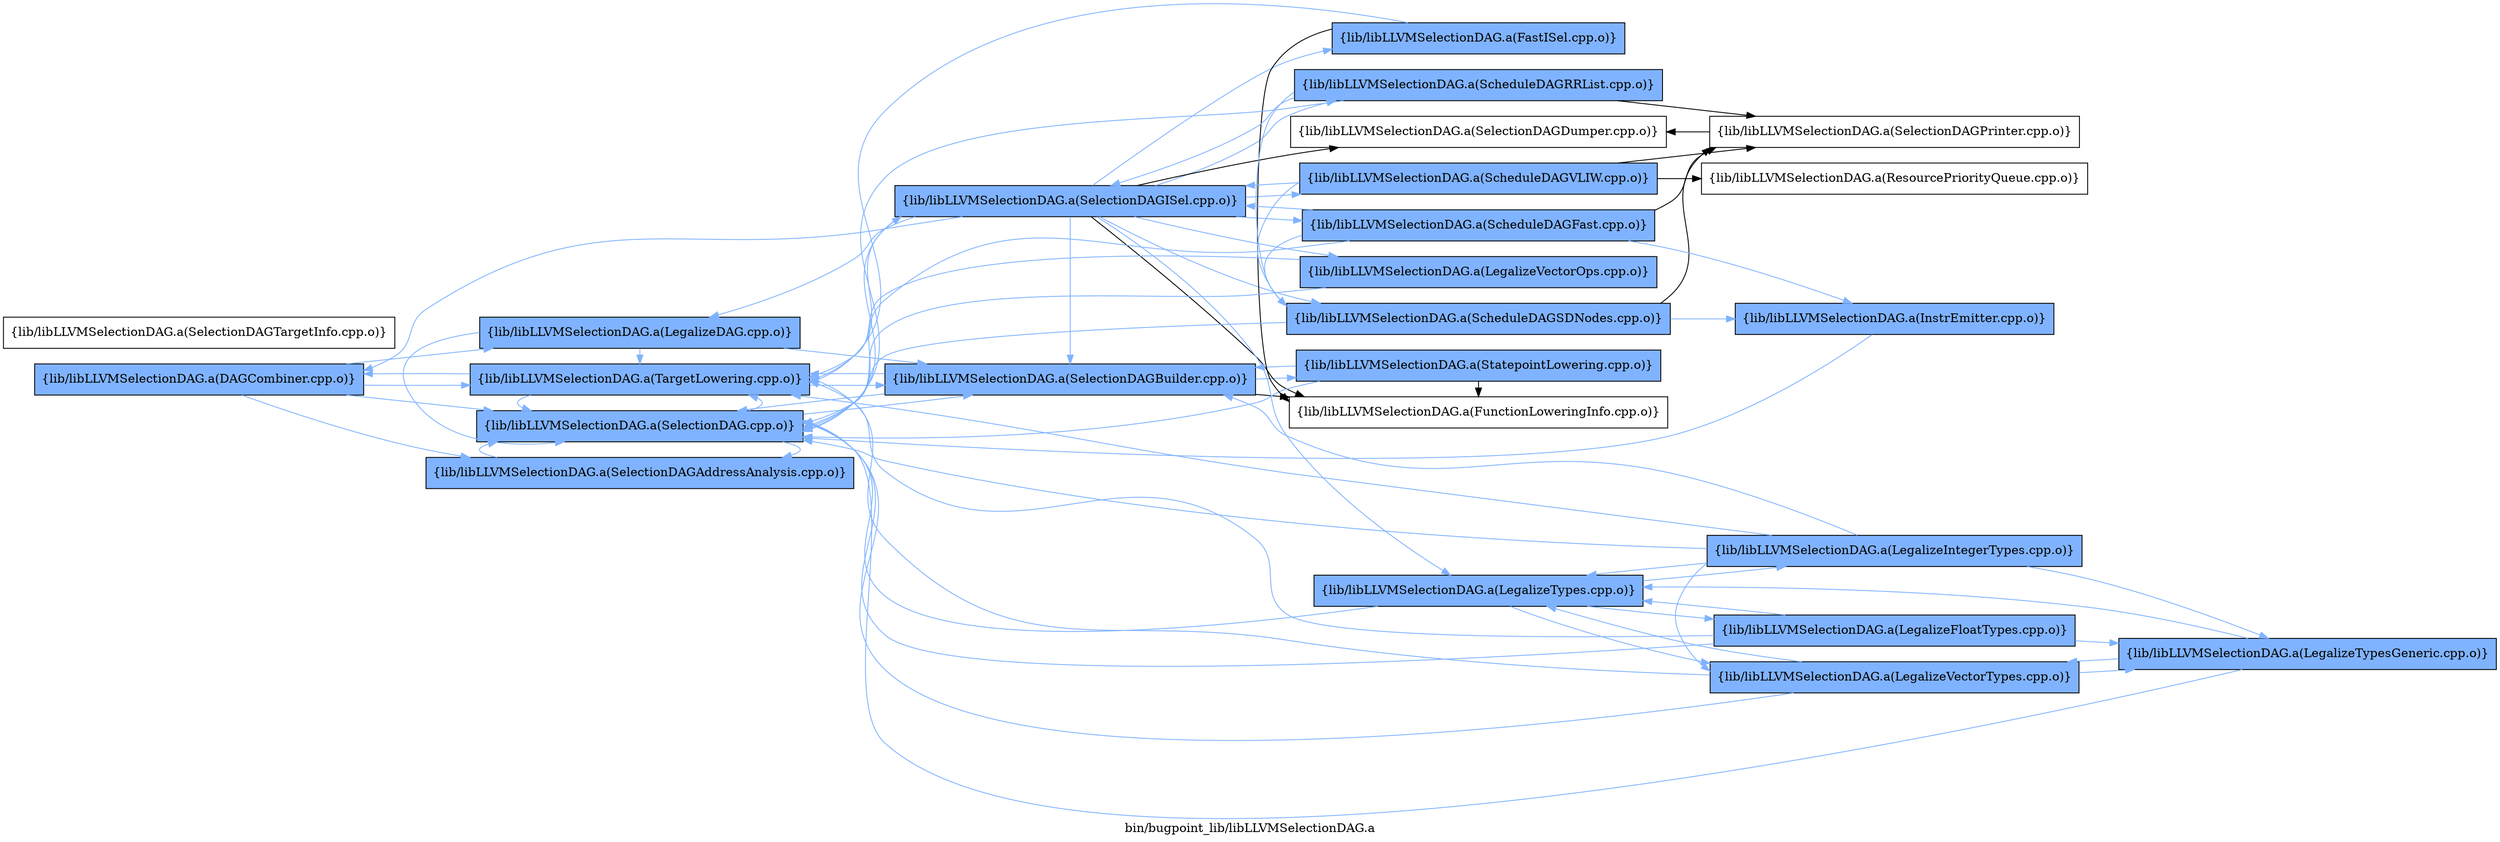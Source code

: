 digraph "bin/bugpoint_lib/libLLVMSelectionDAG.a" {
	label="bin/bugpoint_lib/libLLVMSelectionDAG.a";
	rankdir=LR;
	{ rank=same; Node0x560f26cf9288;  }
	{ rank=same; Node0x560f26cfa9a8; Node0x560f26cf6858; Node0x560f26cf6a38; Node0x560f26ce70d8;  }
	{ rank=same; Node0x560f26cf5bd8; Node0x560f26cf7758;  }
	{ rank=same; Node0x560f26cfa188; Node0x560f26ce69a8; Node0x560f26cf9968; Node0x560f26cf77a8; Node0x560f26cf3608; Node0x560f26d01b18; Node0x560f26cff9f8; Node0x560f26d00998; Node0x560f26d03698; Node0x560f26d03288;  }
	{ rank=same; Node0x560f26ce5968; Node0x560f26d01668; Node0x560f26d00268; Node0x560f26d04318; Node0x560f26d02a18; Node0x560f26d03418;  }

	Node0x560f26cf9288 [shape=record,shape=box,group=1,style=filled,fillcolor="0.600000 0.5 1",label="{lib/libLLVMSelectionDAG.a(DAGCombiner.cpp.o)}"];
	Node0x560f26cf9288 -> Node0x560f26cfa9a8[color="0.600000 0.5 1"];
	Node0x560f26cf9288 -> Node0x560f26cf6858[color="0.600000 0.5 1"];
	Node0x560f26cf9288 -> Node0x560f26cf6a38[color="0.600000 0.5 1"];
	Node0x560f26cf9288 -> Node0x560f26ce70d8[color="0.600000 0.5 1"];
	Node0x560f26cf5bd8 [shape=record,shape=box,group=1,style=filled,fillcolor="0.600000 0.5 1",label="{lib/libLLVMSelectionDAG.a(SelectionDAGBuilder.cpp.o)}"];
	Node0x560f26cf5bd8 -> Node0x560f26cfa188;
	Node0x560f26cf5bd8 -> Node0x560f26cf6858[color="0.600000 0.5 1"];
	Node0x560f26cf5bd8 -> Node0x560f26ce69a8[color="0.600000 0.5 1"];
	Node0x560f26cf5bd8 -> Node0x560f26ce70d8[color="0.600000 0.5 1"];
	Node0x560f26cf6858 [shape=record,shape=box,group=1,style=filled,fillcolor="0.600000 0.5 1",label="{lib/libLLVMSelectionDAG.a(SelectionDAG.cpp.o)}"];
	Node0x560f26cf6858 -> Node0x560f26cf5bd8[color="0.600000 0.5 1"];
	Node0x560f26cf6858 -> Node0x560f26cf6a38[color="0.600000 0.5 1"];
	Node0x560f26cf6858 -> Node0x560f26ce70d8[color="0.600000 0.5 1"];
	Node0x560f26cf7758 [shape=record,shape=box,group=1,style=filled,fillcolor="0.600000 0.5 1",label="{lib/libLLVMSelectionDAG.a(SelectionDAGISel.cpp.o)}"];
	Node0x560f26cf7758 -> Node0x560f26cf9288[color="0.600000 0.5 1"];
	Node0x560f26cf7758 -> Node0x560f26cf9968[color="0.600000 0.5 1"];
	Node0x560f26cf7758 -> Node0x560f26cfa188;
	Node0x560f26cf7758 -> Node0x560f26cfa9a8[color="0.600000 0.5 1"];
	Node0x560f26cf7758 -> Node0x560f26cf5bd8[color="0.600000 0.5 1"];
	Node0x560f26cf7758 -> Node0x560f26cf6858[color="0.600000 0.5 1"];
	Node0x560f26cf7758 -> Node0x560f26cf77a8[color="0.600000 0.5 1"];
	Node0x560f26cf7758 -> Node0x560f26cf3608[color="0.600000 0.5 1"];
	Node0x560f26cf7758 -> Node0x560f26d01b18[color="0.600000 0.5 1"];
	Node0x560f26cf7758 -> Node0x560f26cff9f8[color="0.600000 0.5 1"];
	Node0x560f26cf7758 -> Node0x560f26d00998;
	Node0x560f26cf7758 -> Node0x560f26d03698[color="0.600000 0.5 1"];
	Node0x560f26cf7758 -> Node0x560f26d03288[color="0.600000 0.5 1"];
	Node0x560f26ce70d8 [shape=record,shape=box,group=1,style=filled,fillcolor="0.600000 0.5 1",label="{lib/libLLVMSelectionDAG.a(TargetLowering.cpp.o)}"];
	Node0x560f26ce70d8 -> Node0x560f26cf9288[color="0.600000 0.5 1"];
	Node0x560f26ce70d8 -> Node0x560f26cf5bd8[color="0.600000 0.5 1"];
	Node0x560f26ce70d8 -> Node0x560f26cf6858[color="0.600000 0.5 1"];
	Node0x560f26ce70d8 -> Node0x560f26cf7758[color="0.600000 0.5 1"];
	Node0x560f26cf9968 [shape=record,shape=box,group=1,style=filled,fillcolor="0.600000 0.5 1",label="{lib/libLLVMSelectionDAG.a(FastISel.cpp.o)}"];
	Node0x560f26cf9968 -> Node0x560f26cfa188;
	Node0x560f26cf9968 -> Node0x560f26ce70d8[color="0.600000 0.5 1"];
	Node0x560f26cfa188 [shape=record,shape=box,group=0,label="{lib/libLLVMSelectionDAG.a(FunctionLoweringInfo.cpp.o)}"];
	Node0x560f26ce6188 [shape=record,shape=box,group=0,label="{lib/libLLVMSelectionDAG.a(SelectionDAGTargetInfo.cpp.o)}"];
	Node0x560f26cfa9a8 [shape=record,shape=box,group=1,style=filled,fillcolor="0.600000 0.5 1",label="{lib/libLLVMSelectionDAG.a(LegalizeDAG.cpp.o)}"];
	Node0x560f26cfa9a8 -> Node0x560f26cf5bd8[color="0.600000 0.5 1"];
	Node0x560f26cfa9a8 -> Node0x560f26cf6858[color="0.600000 0.5 1"];
	Node0x560f26cfa9a8 -> Node0x560f26ce70d8[color="0.600000 0.5 1"];
	Node0x560f26cf6a38 [shape=record,shape=box,group=1,style=filled,fillcolor="0.600000 0.5 1",label="{lib/libLLVMSelectionDAG.a(SelectionDAGAddressAnalysis.cpp.o)}"];
	Node0x560f26cf6a38 -> Node0x560f26cf6858[color="0.600000 0.5 1"];
	Node0x560f26ce69a8 [shape=record,shape=box,group=1,style=filled,fillcolor="0.600000 0.5 1",label="{lib/libLLVMSelectionDAG.a(StatepointLowering.cpp.o)}"];
	Node0x560f26ce69a8 -> Node0x560f26cfa188;
	Node0x560f26ce69a8 -> Node0x560f26cf5bd8[color="0.600000 0.5 1"];
	Node0x560f26ce69a8 -> Node0x560f26cf6858[color="0.600000 0.5 1"];
	Node0x560f26cf77a8 [shape=record,shape=box,group=1,style=filled,fillcolor="0.600000 0.5 1",label="{lib/libLLVMSelectionDAG.a(ScheduleDAGRRList.cpp.o)}"];
	Node0x560f26cf77a8 -> Node0x560f26cf6858[color="0.600000 0.5 1"];
	Node0x560f26cf77a8 -> Node0x560f26cf7758[color="0.600000 0.5 1"];
	Node0x560f26cf77a8 -> Node0x560f26cf3608[color="0.600000 0.5 1"];
	Node0x560f26cf77a8 -> Node0x560f26ce5968;
	Node0x560f26cf3608 [shape=record,shape=box,group=1,style=filled,fillcolor="0.600000 0.5 1",label="{lib/libLLVMSelectionDAG.a(ScheduleDAGSDNodes.cpp.o)}"];
	Node0x560f26cf3608 -> Node0x560f26cf6858[color="0.600000 0.5 1"];
	Node0x560f26cf3608 -> Node0x560f26d01668[color="0.600000 0.5 1"];
	Node0x560f26cf3608 -> Node0x560f26ce5968;
	Node0x560f26d01b18 [shape=record,shape=box,group=1,style=filled,fillcolor="0.600000 0.5 1",label="{lib/libLLVMSelectionDAG.a(ScheduleDAGFast.cpp.o)}"];
	Node0x560f26d01b18 -> Node0x560f26cf6858[color="0.600000 0.5 1"];
	Node0x560f26d01b18 -> Node0x560f26cf7758[color="0.600000 0.5 1"];
	Node0x560f26d01b18 -> Node0x560f26cf3608[color="0.600000 0.5 1"];
	Node0x560f26d01b18 -> Node0x560f26d01668[color="0.600000 0.5 1"];
	Node0x560f26d01b18 -> Node0x560f26ce5968;
	Node0x560f26cff9f8 [shape=record,shape=box,group=1,style=filled,fillcolor="0.600000 0.5 1",label="{lib/libLLVMSelectionDAG.a(ScheduleDAGVLIW.cpp.o)}"];
	Node0x560f26cff9f8 -> Node0x560f26cf7758[color="0.600000 0.5 1"];
	Node0x560f26cff9f8 -> Node0x560f26cf3608[color="0.600000 0.5 1"];
	Node0x560f26cff9f8 -> Node0x560f26d00268;
	Node0x560f26cff9f8 -> Node0x560f26ce5968;
	Node0x560f26d00998 [shape=record,shape=box,group=0,label="{lib/libLLVMSelectionDAG.a(SelectionDAGDumper.cpp.o)}"];
	Node0x560f26d03698 [shape=record,shape=box,group=1,style=filled,fillcolor="0.600000 0.5 1",label="{lib/libLLVMSelectionDAG.a(LegalizeTypes.cpp.o)}"];
	Node0x560f26d03698 -> Node0x560f26cf6858[color="0.600000 0.5 1"];
	Node0x560f26d03698 -> Node0x560f26d04318[color="0.600000 0.5 1"];
	Node0x560f26d03698 -> Node0x560f26d02a18[color="0.600000 0.5 1"];
	Node0x560f26d03698 -> Node0x560f26d03418[color="0.600000 0.5 1"];
	Node0x560f26d03288 [shape=record,shape=box,group=1,style=filled,fillcolor="0.600000 0.5 1",label="{lib/libLLVMSelectionDAG.a(LegalizeVectorOps.cpp.o)}"];
	Node0x560f26d03288 -> Node0x560f26cf6858[color="0.600000 0.5 1"];
	Node0x560f26d03288 -> Node0x560f26ce70d8[color="0.600000 0.5 1"];
	Node0x560f26ce5968 [shape=record,shape=box,group=0,label="{lib/libLLVMSelectionDAG.a(SelectionDAGPrinter.cpp.o)}"];
	Node0x560f26ce5968 -> Node0x560f26d00998;
	Node0x560f26d01668 [shape=record,shape=box,group=1,style=filled,fillcolor="0.600000 0.5 1",label="{lib/libLLVMSelectionDAG.a(InstrEmitter.cpp.o)}"];
	Node0x560f26d01668 -> Node0x560f26cf6858[color="0.600000 0.5 1"];
	Node0x560f26d00268 [shape=record,shape=box,group=0,label="{lib/libLLVMSelectionDAG.a(ResourcePriorityQueue.cpp.o)}"];
	Node0x560f26d04318 [shape=record,shape=box,group=1,style=filled,fillcolor="0.600000 0.5 1",label="{lib/libLLVMSelectionDAG.a(LegalizeFloatTypes.cpp.o)}"];
	Node0x560f26d04318 -> Node0x560f26cf6858[color="0.600000 0.5 1"];
	Node0x560f26d04318 -> Node0x560f26d03698[color="0.600000 0.5 1"];
	Node0x560f26d04318 -> Node0x560f26d044a8[color="0.600000 0.5 1"];
	Node0x560f26d04318 -> Node0x560f26ce70d8[color="0.600000 0.5 1"];
	Node0x560f26d02a18 [shape=record,shape=box,group=1,style=filled,fillcolor="0.600000 0.5 1",label="{lib/libLLVMSelectionDAG.a(LegalizeVectorTypes.cpp.o)}"];
	Node0x560f26d02a18 -> Node0x560f26cf6858[color="0.600000 0.5 1"];
	Node0x560f26d02a18 -> Node0x560f26d03698[color="0.600000 0.5 1"];
	Node0x560f26d02a18 -> Node0x560f26d044a8[color="0.600000 0.5 1"];
	Node0x560f26d02a18 -> Node0x560f26ce70d8[color="0.600000 0.5 1"];
	Node0x560f26d03418 [shape=record,shape=box,group=1,style=filled,fillcolor="0.600000 0.5 1",label="{lib/libLLVMSelectionDAG.a(LegalizeIntegerTypes.cpp.o)}"];
	Node0x560f26d03418 -> Node0x560f26cf5bd8[color="0.600000 0.5 1"];
	Node0x560f26d03418 -> Node0x560f26cf6858[color="0.600000 0.5 1"];
	Node0x560f26d03418 -> Node0x560f26d03698[color="0.600000 0.5 1"];
	Node0x560f26d03418 -> Node0x560f26d044a8[color="0.600000 0.5 1"];
	Node0x560f26d03418 -> Node0x560f26d02a18[color="0.600000 0.5 1"];
	Node0x560f26d03418 -> Node0x560f26ce70d8[color="0.600000 0.5 1"];
	Node0x560f26d044a8 [shape=record,shape=box,group=1,style=filled,fillcolor="0.600000 0.5 1",label="{lib/libLLVMSelectionDAG.a(LegalizeTypesGeneric.cpp.o)}"];
	Node0x560f26d044a8 -> Node0x560f26cf6858[color="0.600000 0.5 1"];
	Node0x560f26d044a8 -> Node0x560f26d03698[color="0.600000 0.5 1"];
	Node0x560f26d044a8 -> Node0x560f26d02a18[color="0.600000 0.5 1"];
}
